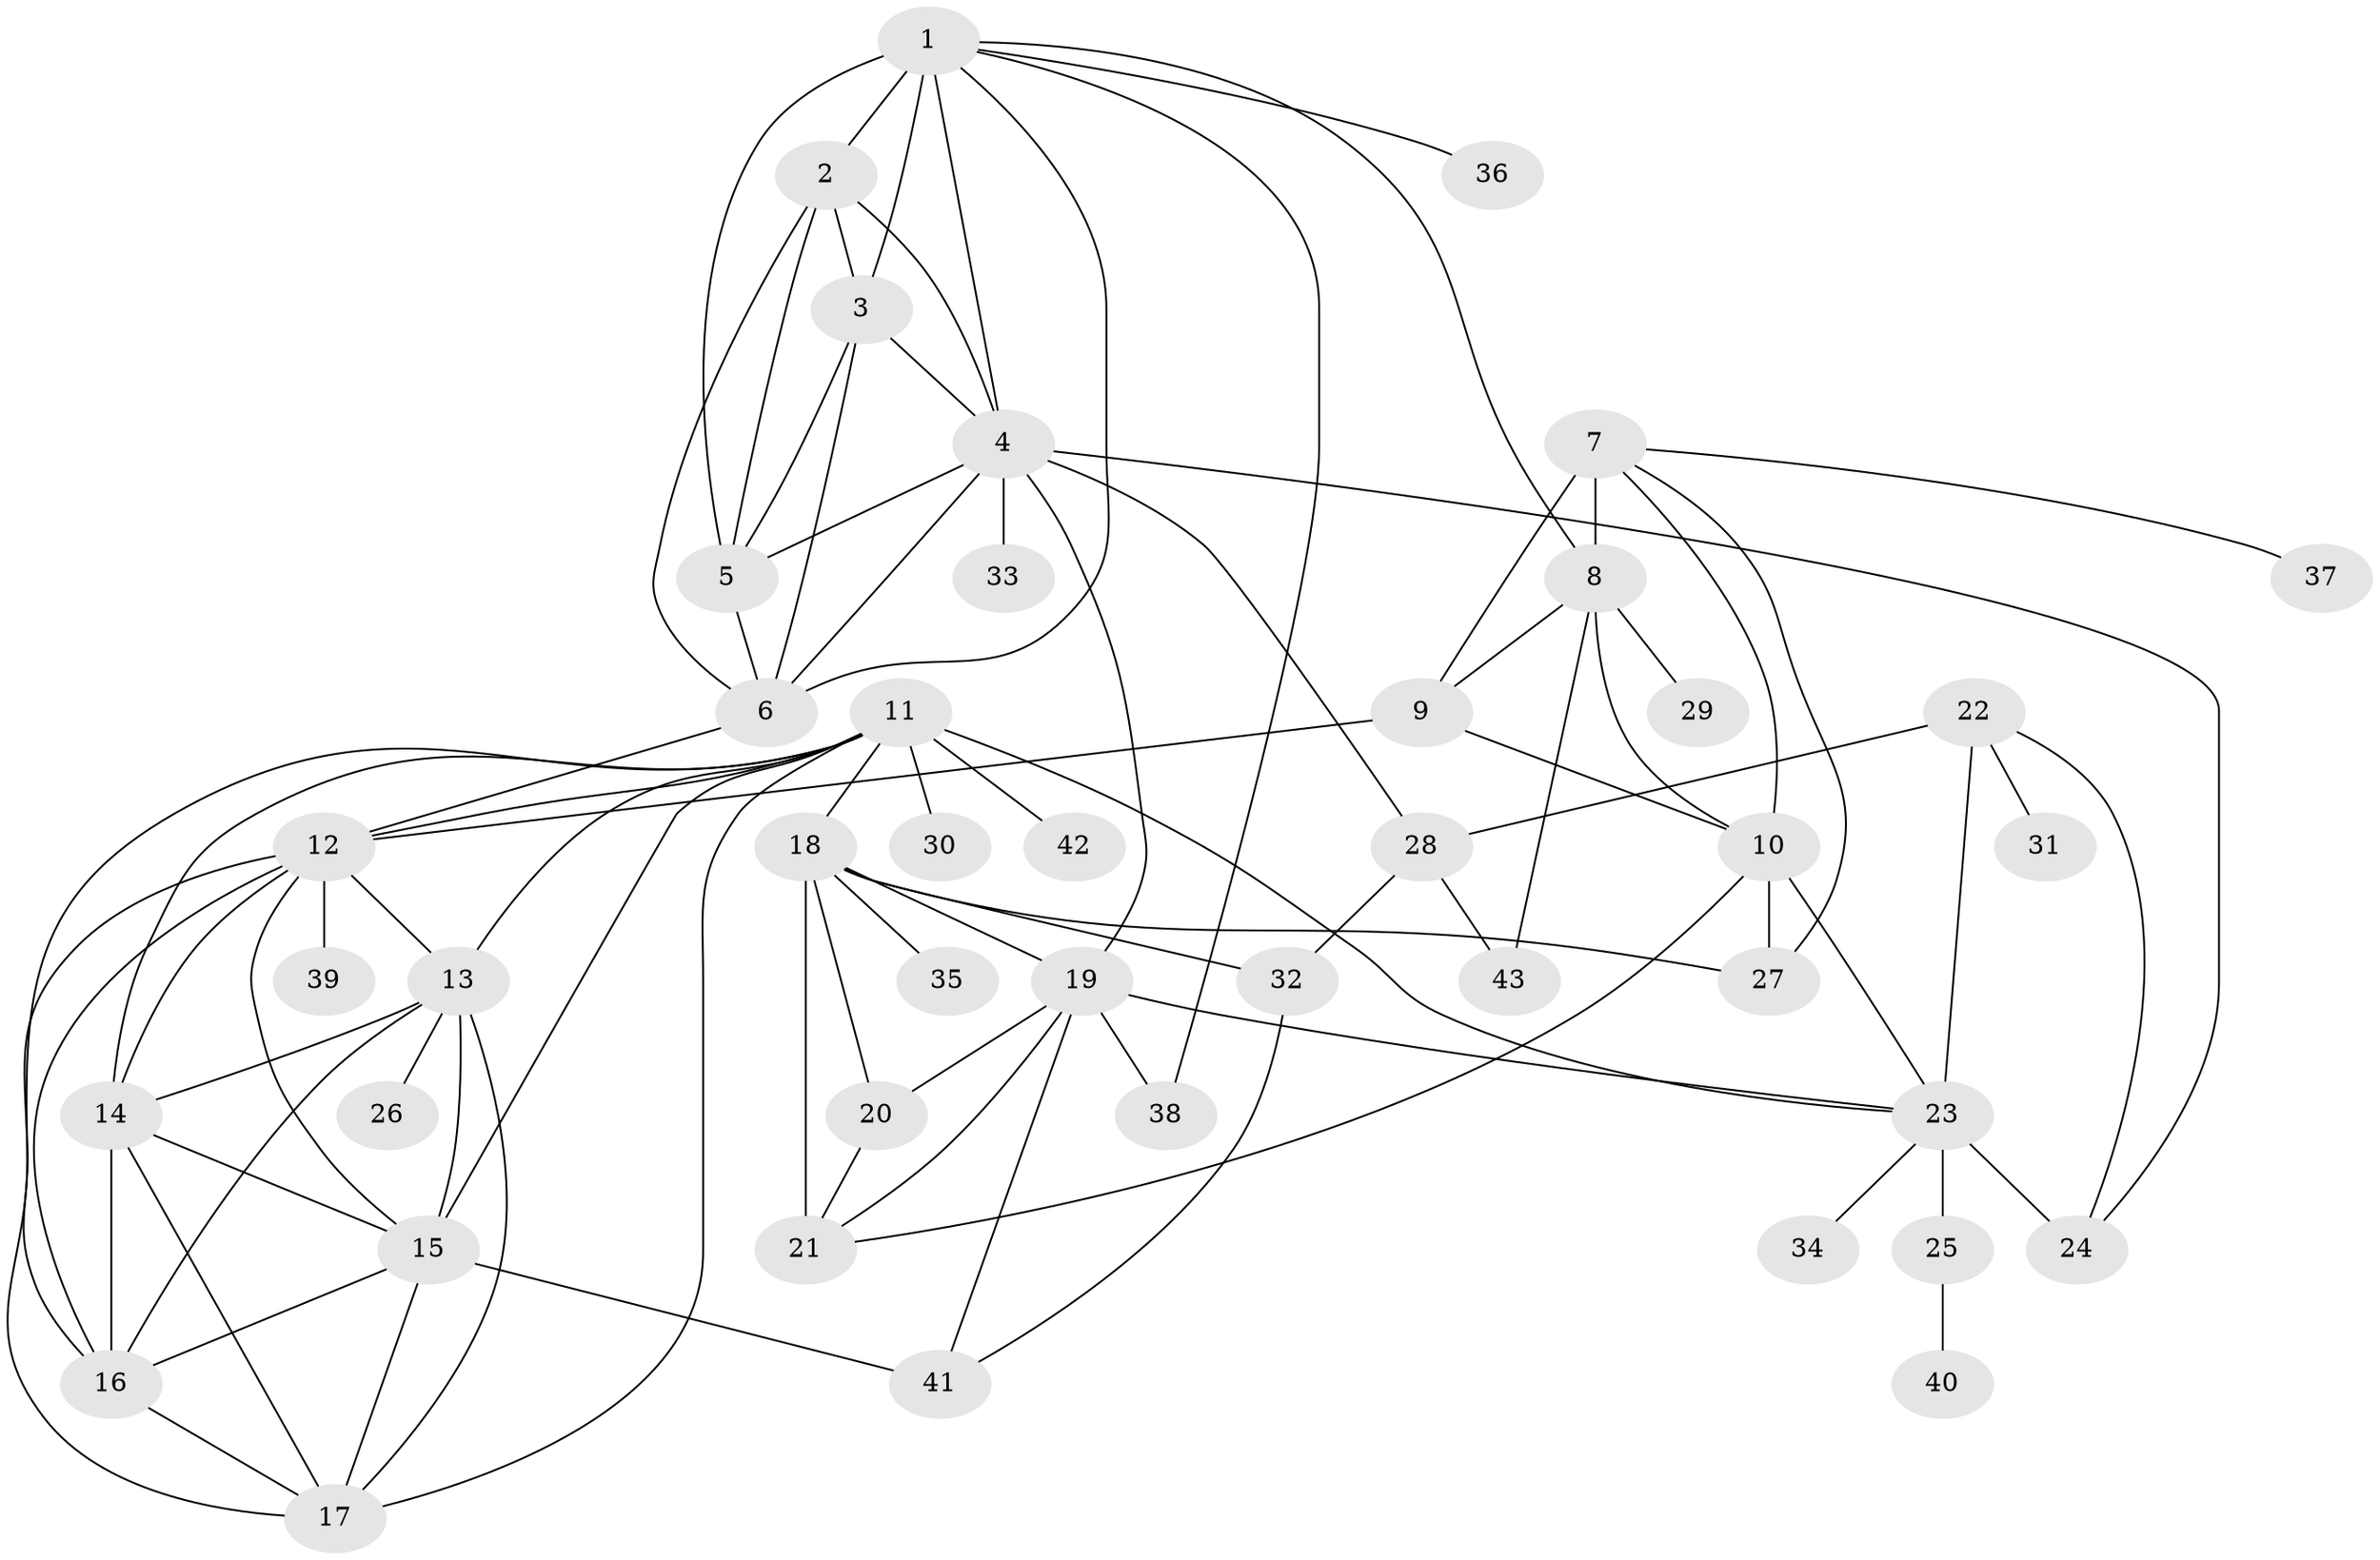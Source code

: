 // original degree distribution, {9: 0.03571428571428571, 7: 0.06428571428571428, 10: 0.03571428571428571, 14: 0.014285714285714285, 8: 0.03571428571428571, 11: 0.02857142857142857, 6: 0.02142857142857143, 12: 0.014285714285714285, 2: 0.1357142857142857, 3: 0.02857142857142857, 1: 0.5571428571428572, 4: 0.02857142857142857}
// Generated by graph-tools (version 1.1) at 2025/52/03/04/25 22:52:44]
// undirected, 43 vertices, 88 edges
graph export_dot {
  node [color=gray90,style=filled];
  1;
  2;
  3;
  4;
  5;
  6;
  7;
  8;
  9;
  10;
  11;
  12;
  13;
  14;
  15;
  16;
  17;
  18;
  19;
  20;
  21;
  22;
  23;
  24;
  25;
  26;
  27;
  28;
  29;
  30;
  31;
  32;
  33;
  34;
  35;
  36;
  37;
  38;
  39;
  40;
  41;
  42;
  43;
  1 -- 2 [weight=2.0];
  1 -- 3 [weight=5.0];
  1 -- 4 [weight=2.0];
  1 -- 5 [weight=2.0];
  1 -- 6 [weight=2.0];
  1 -- 8 [weight=1.0];
  1 -- 36 [weight=1.0];
  1 -- 38 [weight=1.0];
  2 -- 3 [weight=1.0];
  2 -- 4 [weight=1.0];
  2 -- 5 [weight=1.0];
  2 -- 6 [weight=1.0];
  3 -- 4 [weight=1.0];
  3 -- 5 [weight=1.0];
  3 -- 6 [weight=1.0];
  4 -- 5 [weight=1.0];
  4 -- 6 [weight=1.0];
  4 -- 19 [weight=1.0];
  4 -- 24 [weight=1.0];
  4 -- 28 [weight=1.0];
  4 -- 33 [weight=1.0];
  5 -- 6 [weight=1.0];
  6 -- 12 [weight=1.0];
  7 -- 8 [weight=4.0];
  7 -- 9 [weight=4.0];
  7 -- 10 [weight=4.0];
  7 -- 27 [weight=1.0];
  7 -- 37 [weight=1.0];
  8 -- 9 [weight=1.0];
  8 -- 10 [weight=1.0];
  8 -- 29 [weight=1.0];
  8 -- 43 [weight=1.0];
  9 -- 10 [weight=1.0];
  9 -- 12 [weight=1.0];
  10 -- 21 [weight=1.0];
  10 -- 23 [weight=1.0];
  10 -- 27 [weight=1.0];
  11 -- 12 [weight=1.0];
  11 -- 13 [weight=1.0];
  11 -- 14 [weight=1.0];
  11 -- 15 [weight=1.0];
  11 -- 16 [weight=1.0];
  11 -- 17 [weight=1.0];
  11 -- 18 [weight=1.0];
  11 -- 23 [weight=1.0];
  11 -- 30 [weight=1.0];
  11 -- 42 [weight=4.0];
  12 -- 13 [weight=1.0];
  12 -- 14 [weight=1.0];
  12 -- 15 [weight=1.0];
  12 -- 16 [weight=1.0];
  12 -- 17 [weight=1.0];
  12 -- 39 [weight=1.0];
  13 -- 14 [weight=1.0];
  13 -- 15 [weight=1.0];
  13 -- 16 [weight=1.0];
  13 -- 17 [weight=1.0];
  13 -- 26 [weight=1.0];
  14 -- 15 [weight=1.0];
  14 -- 16 [weight=1.0];
  14 -- 17 [weight=1.0];
  15 -- 16 [weight=1.0];
  15 -- 17 [weight=1.0];
  15 -- 41 [weight=2.0];
  16 -- 17 [weight=1.0];
  18 -- 19 [weight=4.0];
  18 -- 20 [weight=4.0];
  18 -- 21 [weight=4.0];
  18 -- 27 [weight=1.0];
  18 -- 32 [weight=5.0];
  18 -- 35 [weight=1.0];
  19 -- 20 [weight=1.0];
  19 -- 21 [weight=1.0];
  19 -- 23 [weight=1.0];
  19 -- 38 [weight=1.0];
  19 -- 41 [weight=1.0];
  20 -- 21 [weight=1.0];
  22 -- 23 [weight=5.0];
  22 -- 24 [weight=1.0];
  22 -- 28 [weight=1.0];
  22 -- 31 [weight=1.0];
  23 -- 24 [weight=5.0];
  23 -- 25 [weight=1.0];
  23 -- 34 [weight=3.0];
  25 -- 40 [weight=1.0];
  28 -- 32 [weight=1.0];
  28 -- 43 [weight=1.0];
  32 -- 41 [weight=1.0];
}
